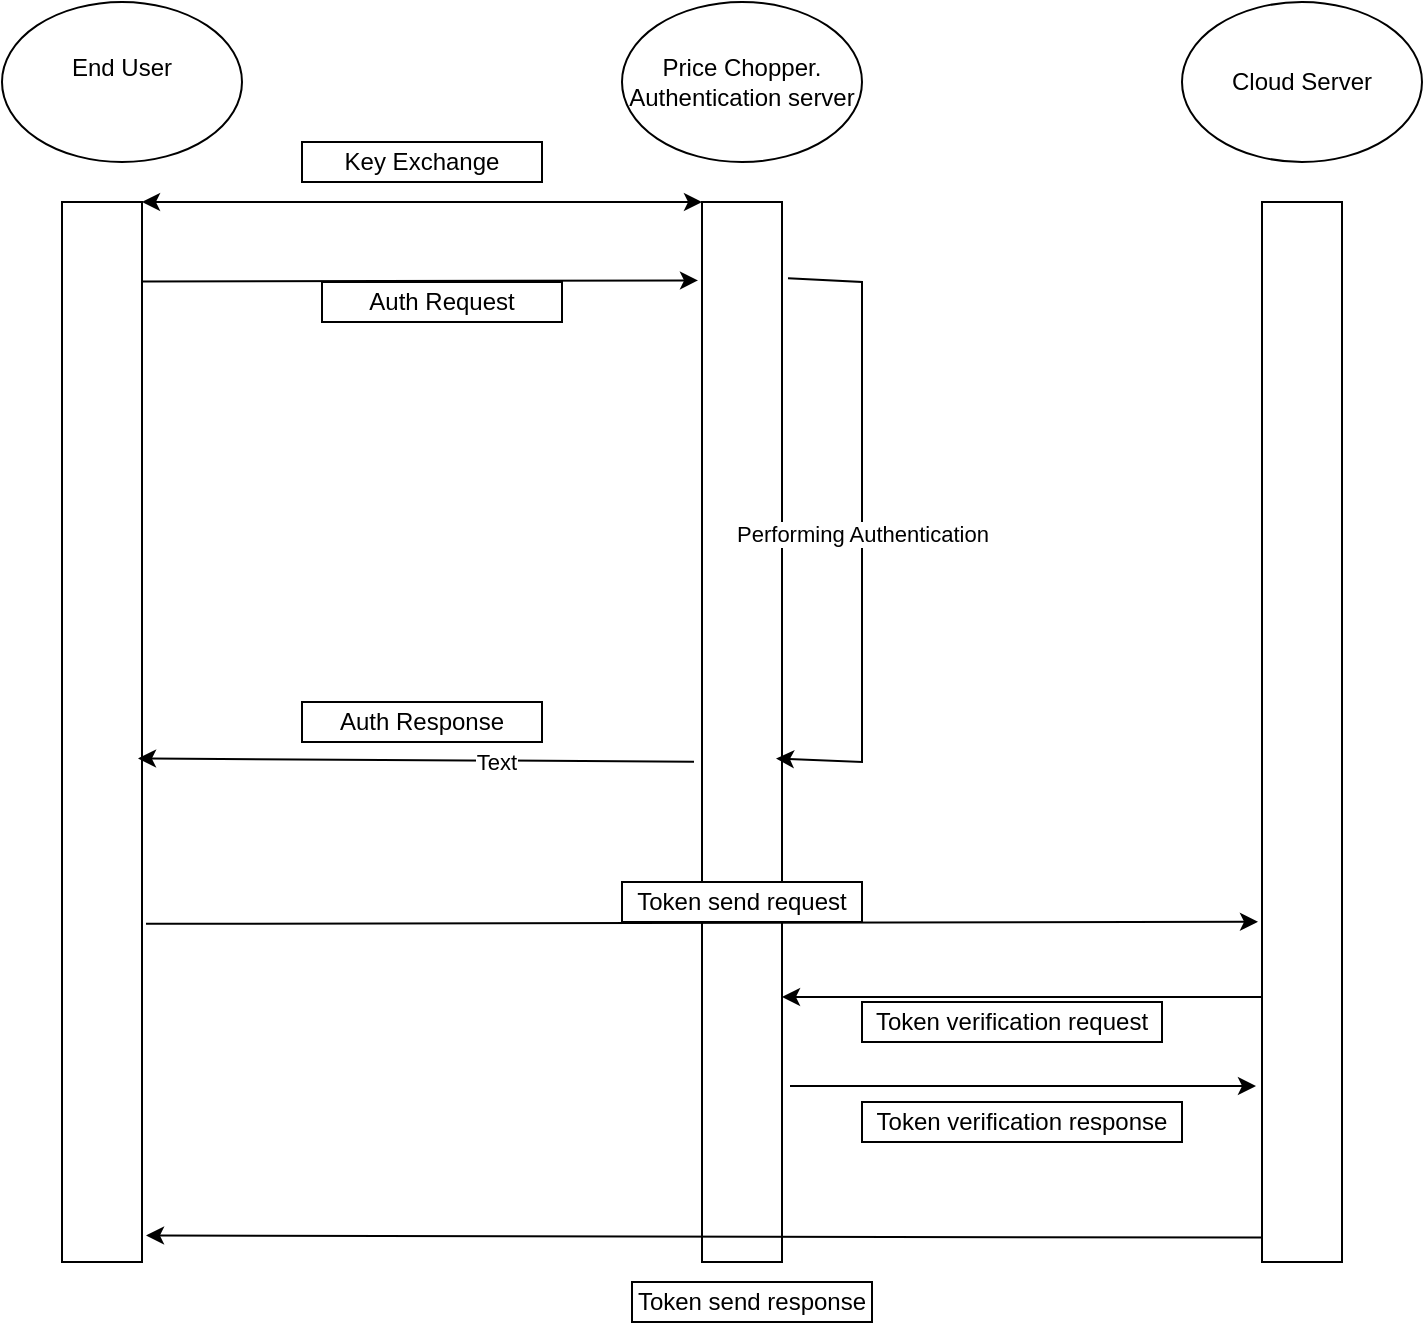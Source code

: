 <mxfile version="26.1.0">
  <diagram name="Page-1" id="tLHwrkM-wzCIRf1tk1B5">
    <mxGraphModel dx="1416" dy="773" grid="1" gridSize="10" guides="1" tooltips="1" connect="1" arrows="1" fold="1" page="1" pageScale="1" pageWidth="850" pageHeight="1100" math="0" shadow="0">
      <root>
        <mxCell id="0" />
        <mxCell id="1" parent="0" />
        <mxCell id="XSRPKOpI-HlXhGbNsBGN-1" value="" style="rounded=0;whiteSpace=wrap;html=1;" parent="1" vertex="1">
          <mxGeometry x="80" y="200" width="40" height="530" as="geometry" />
        </mxCell>
        <mxCell id="XSRPKOpI-HlXhGbNsBGN-2" value="&lt;div&gt;Price Chopper.&lt;/div&gt;&lt;div&gt;Authentication server&lt;/div&gt;" style="ellipse;whiteSpace=wrap;html=1;" parent="1" vertex="1">
          <mxGeometry x="360" y="100" width="120" height="80" as="geometry" />
        </mxCell>
        <mxCell id="XSRPKOpI-HlXhGbNsBGN-3" value="" style="rounded=0;whiteSpace=wrap;html=1;" parent="1" vertex="1">
          <mxGeometry x="400" y="200" width="40" height="530" as="geometry" />
        </mxCell>
        <mxCell id="XSRPKOpI-HlXhGbNsBGN-4" value="&lt;div&gt;End User&lt;/div&gt;&lt;div&gt;&lt;br&gt;&lt;/div&gt;" style="ellipse;whiteSpace=wrap;html=1;" parent="1" vertex="1">
          <mxGeometry x="50" y="100" width="120" height="80" as="geometry" />
        </mxCell>
        <mxCell id="XSRPKOpI-HlXhGbNsBGN-5" value="Cloud Server" style="ellipse;whiteSpace=wrap;html=1;" parent="1" vertex="1">
          <mxGeometry x="640" y="100" width="120" height="80" as="geometry" />
        </mxCell>
        <mxCell id="XSRPKOpI-HlXhGbNsBGN-6" value="" style="rounded=0;whiteSpace=wrap;html=1;" parent="1" vertex="1">
          <mxGeometry x="680" y="200" width="40" height="530" as="geometry" />
        </mxCell>
        <mxCell id="XSRPKOpI-HlXhGbNsBGN-7" value="" style="endArrow=classic;html=1;rounded=0;exitX=1;exitY=0.075;exitDx=0;exitDy=0;exitPerimeter=0;entryX=-0.05;entryY=0.074;entryDx=0;entryDy=0;entryPerimeter=0;" parent="1" source="XSRPKOpI-HlXhGbNsBGN-1" target="XSRPKOpI-HlXhGbNsBGN-3" edge="1">
          <mxGeometry width="50" height="50" relative="1" as="geometry">
            <mxPoint x="400" y="430" as="sourcePoint" />
            <mxPoint x="450" y="380" as="targetPoint" />
          </mxGeometry>
        </mxCell>
        <mxCell id="XSRPKOpI-HlXhGbNsBGN-8" value="Auth Request" style="rounded=0;whiteSpace=wrap;html=1;" parent="1" vertex="1">
          <mxGeometry x="210" y="240" width="120" height="20" as="geometry" />
        </mxCell>
        <mxCell id="XSRPKOpI-HlXhGbNsBGN-15" value="" style="endArrow=classic;html=1;rounded=0;exitX=1.075;exitY=0.072;exitDx=0;exitDy=0;exitPerimeter=0;entryX=0.925;entryY=0.525;entryDx=0;entryDy=0;entryPerimeter=0;" parent="1" source="XSRPKOpI-HlXhGbNsBGN-3" target="XSRPKOpI-HlXhGbNsBGN-3" edge="1">
          <mxGeometry width="50" height="50" relative="1" as="geometry">
            <mxPoint x="400" y="430" as="sourcePoint" />
            <mxPoint x="480" y="490" as="targetPoint" />
            <Array as="points">
              <mxPoint x="480" y="240" />
              <mxPoint x="480" y="480" />
            </Array>
          </mxGeometry>
        </mxCell>
        <mxCell id="XSRPKOpI-HlXhGbNsBGN-17" value="Performing Authentication" style="edgeLabel;html=1;align=center;verticalAlign=middle;resizable=0;points=[];" parent="XSRPKOpI-HlXhGbNsBGN-15" vertex="1" connectable="0">
          <mxGeometry x="0.018" relative="1" as="geometry">
            <mxPoint as="offset" />
          </mxGeometry>
        </mxCell>
        <mxCell id="XSRPKOpI-HlXhGbNsBGN-18" value="" style="endArrow=classic;html=1;rounded=0;entryX=0.95;entryY=0.525;entryDx=0;entryDy=0;entryPerimeter=0;exitX=-0.1;exitY=0.528;exitDx=0;exitDy=0;exitPerimeter=0;" parent="1" source="XSRPKOpI-HlXhGbNsBGN-3" target="XSRPKOpI-HlXhGbNsBGN-1" edge="1">
          <mxGeometry width="50" height="50" relative="1" as="geometry">
            <mxPoint x="180" y="510" as="sourcePoint" />
            <mxPoint x="230" y="460" as="targetPoint" />
          </mxGeometry>
        </mxCell>
        <mxCell id="XSRPKOpI-HlXhGbNsBGN-19" value="Text" style="edgeLabel;html=1;align=center;verticalAlign=middle;resizable=0;points=[];" parent="XSRPKOpI-HlXhGbNsBGN-18" vertex="1" connectable="0">
          <mxGeometry x="-0.288" relative="1" as="geometry">
            <mxPoint as="offset" />
          </mxGeometry>
        </mxCell>
        <mxCell id="XSRPKOpI-HlXhGbNsBGN-20" value="&lt;div&gt;Auth Response&lt;/div&gt;" style="rounded=0;whiteSpace=wrap;html=1;" parent="1" vertex="1">
          <mxGeometry x="200" y="450" width="120" height="20" as="geometry" />
        </mxCell>
        <mxCell id="XSRPKOpI-HlXhGbNsBGN-21" value="" style="endArrow=classic;html=1;rounded=0;exitX=1.05;exitY=0.681;exitDx=0;exitDy=0;exitPerimeter=0;entryX=-0.05;entryY=0.679;entryDx=0;entryDy=0;entryPerimeter=0;" parent="1" source="XSRPKOpI-HlXhGbNsBGN-1" target="XSRPKOpI-HlXhGbNsBGN-6" edge="1">
          <mxGeometry width="50" height="50" relative="1" as="geometry">
            <mxPoint x="400" y="430" as="sourcePoint" />
            <mxPoint x="450" y="380" as="targetPoint" />
          </mxGeometry>
        </mxCell>
        <mxCell id="XSRPKOpI-HlXhGbNsBGN-22" value="&lt;div&gt;Token send request&lt;/div&gt;" style="rounded=0;whiteSpace=wrap;html=1;" parent="1" vertex="1">
          <mxGeometry x="360" y="540" width="120" height="20" as="geometry" />
        </mxCell>
        <mxCell id="XSRPKOpI-HlXhGbNsBGN-23" value="" style="endArrow=classic;html=1;rounded=0;entryX=1;entryY=0.75;entryDx=0;entryDy=0;exitX=0;exitY=0.75;exitDx=0;exitDy=0;" parent="1" source="XSRPKOpI-HlXhGbNsBGN-6" target="XSRPKOpI-HlXhGbNsBGN-3" edge="1">
          <mxGeometry width="50" height="50" relative="1" as="geometry">
            <mxPoint x="670" y="590" as="sourcePoint" />
            <mxPoint x="450" y="380" as="targetPoint" />
          </mxGeometry>
        </mxCell>
        <mxCell id="XSRPKOpI-HlXhGbNsBGN-24" value="&lt;div&gt;Token verification request&lt;/div&gt;" style="rounded=0;whiteSpace=wrap;html=1;" parent="1" vertex="1">
          <mxGeometry x="480" y="600" width="150" height="20" as="geometry" />
        </mxCell>
        <mxCell id="XSRPKOpI-HlXhGbNsBGN-25" value="" style="endArrow=classic;html=1;rounded=0;entryX=-0.075;entryY=0.834;entryDx=0;entryDy=0;entryPerimeter=0;exitX=1.1;exitY=0.834;exitDx=0;exitDy=0;exitPerimeter=0;" parent="1" source="XSRPKOpI-HlXhGbNsBGN-3" target="XSRPKOpI-HlXhGbNsBGN-6" edge="1">
          <mxGeometry width="50" height="50" relative="1" as="geometry">
            <mxPoint x="480" y="690" as="sourcePoint" />
            <mxPoint x="530" y="640" as="targetPoint" />
          </mxGeometry>
        </mxCell>
        <mxCell id="XSRPKOpI-HlXhGbNsBGN-26" value="Token verification response" style="rounded=0;whiteSpace=wrap;html=1;" parent="1" vertex="1">
          <mxGeometry x="480" y="650" width="160" height="20" as="geometry" />
        </mxCell>
        <mxCell id="XSRPKOpI-HlXhGbNsBGN-27" value="" style="endArrow=classic;html=1;rounded=0;exitX=0;exitY=0.977;exitDx=0;exitDy=0;exitPerimeter=0;entryX=1.05;entryY=0.975;entryDx=0;entryDy=0;entryPerimeter=0;" parent="1" source="XSRPKOpI-HlXhGbNsBGN-6" target="XSRPKOpI-HlXhGbNsBGN-1" edge="1">
          <mxGeometry width="50" height="50" relative="1" as="geometry">
            <mxPoint x="400" y="840" as="sourcePoint" />
            <mxPoint x="450" y="790" as="targetPoint" />
          </mxGeometry>
        </mxCell>
        <mxCell id="XSRPKOpI-HlXhGbNsBGN-28" value="Token send response" style="rounded=0;whiteSpace=wrap;html=1;" parent="1" vertex="1">
          <mxGeometry x="365" y="740" width="120" height="20" as="geometry" />
        </mxCell>
        <mxCell id="7P27dTdJx6TjnUaLDcUT-1" value="" style="endArrow=classic;startArrow=classic;html=1;rounded=0;exitX=1;exitY=0;exitDx=0;exitDy=0;entryX=0;entryY=0;entryDx=0;entryDy=0;" parent="1" source="XSRPKOpI-HlXhGbNsBGN-1" target="XSRPKOpI-HlXhGbNsBGN-3" edge="1">
          <mxGeometry width="50" height="50" relative="1" as="geometry">
            <mxPoint x="200" y="200" as="sourcePoint" />
            <mxPoint x="250" y="150" as="targetPoint" />
          </mxGeometry>
        </mxCell>
        <mxCell id="7P27dTdJx6TjnUaLDcUT-2" value="Key Exchange" style="rounded=0;whiteSpace=wrap;html=1;" parent="1" vertex="1">
          <mxGeometry x="200" y="170" width="120" height="20" as="geometry" />
        </mxCell>
      </root>
    </mxGraphModel>
  </diagram>
</mxfile>
